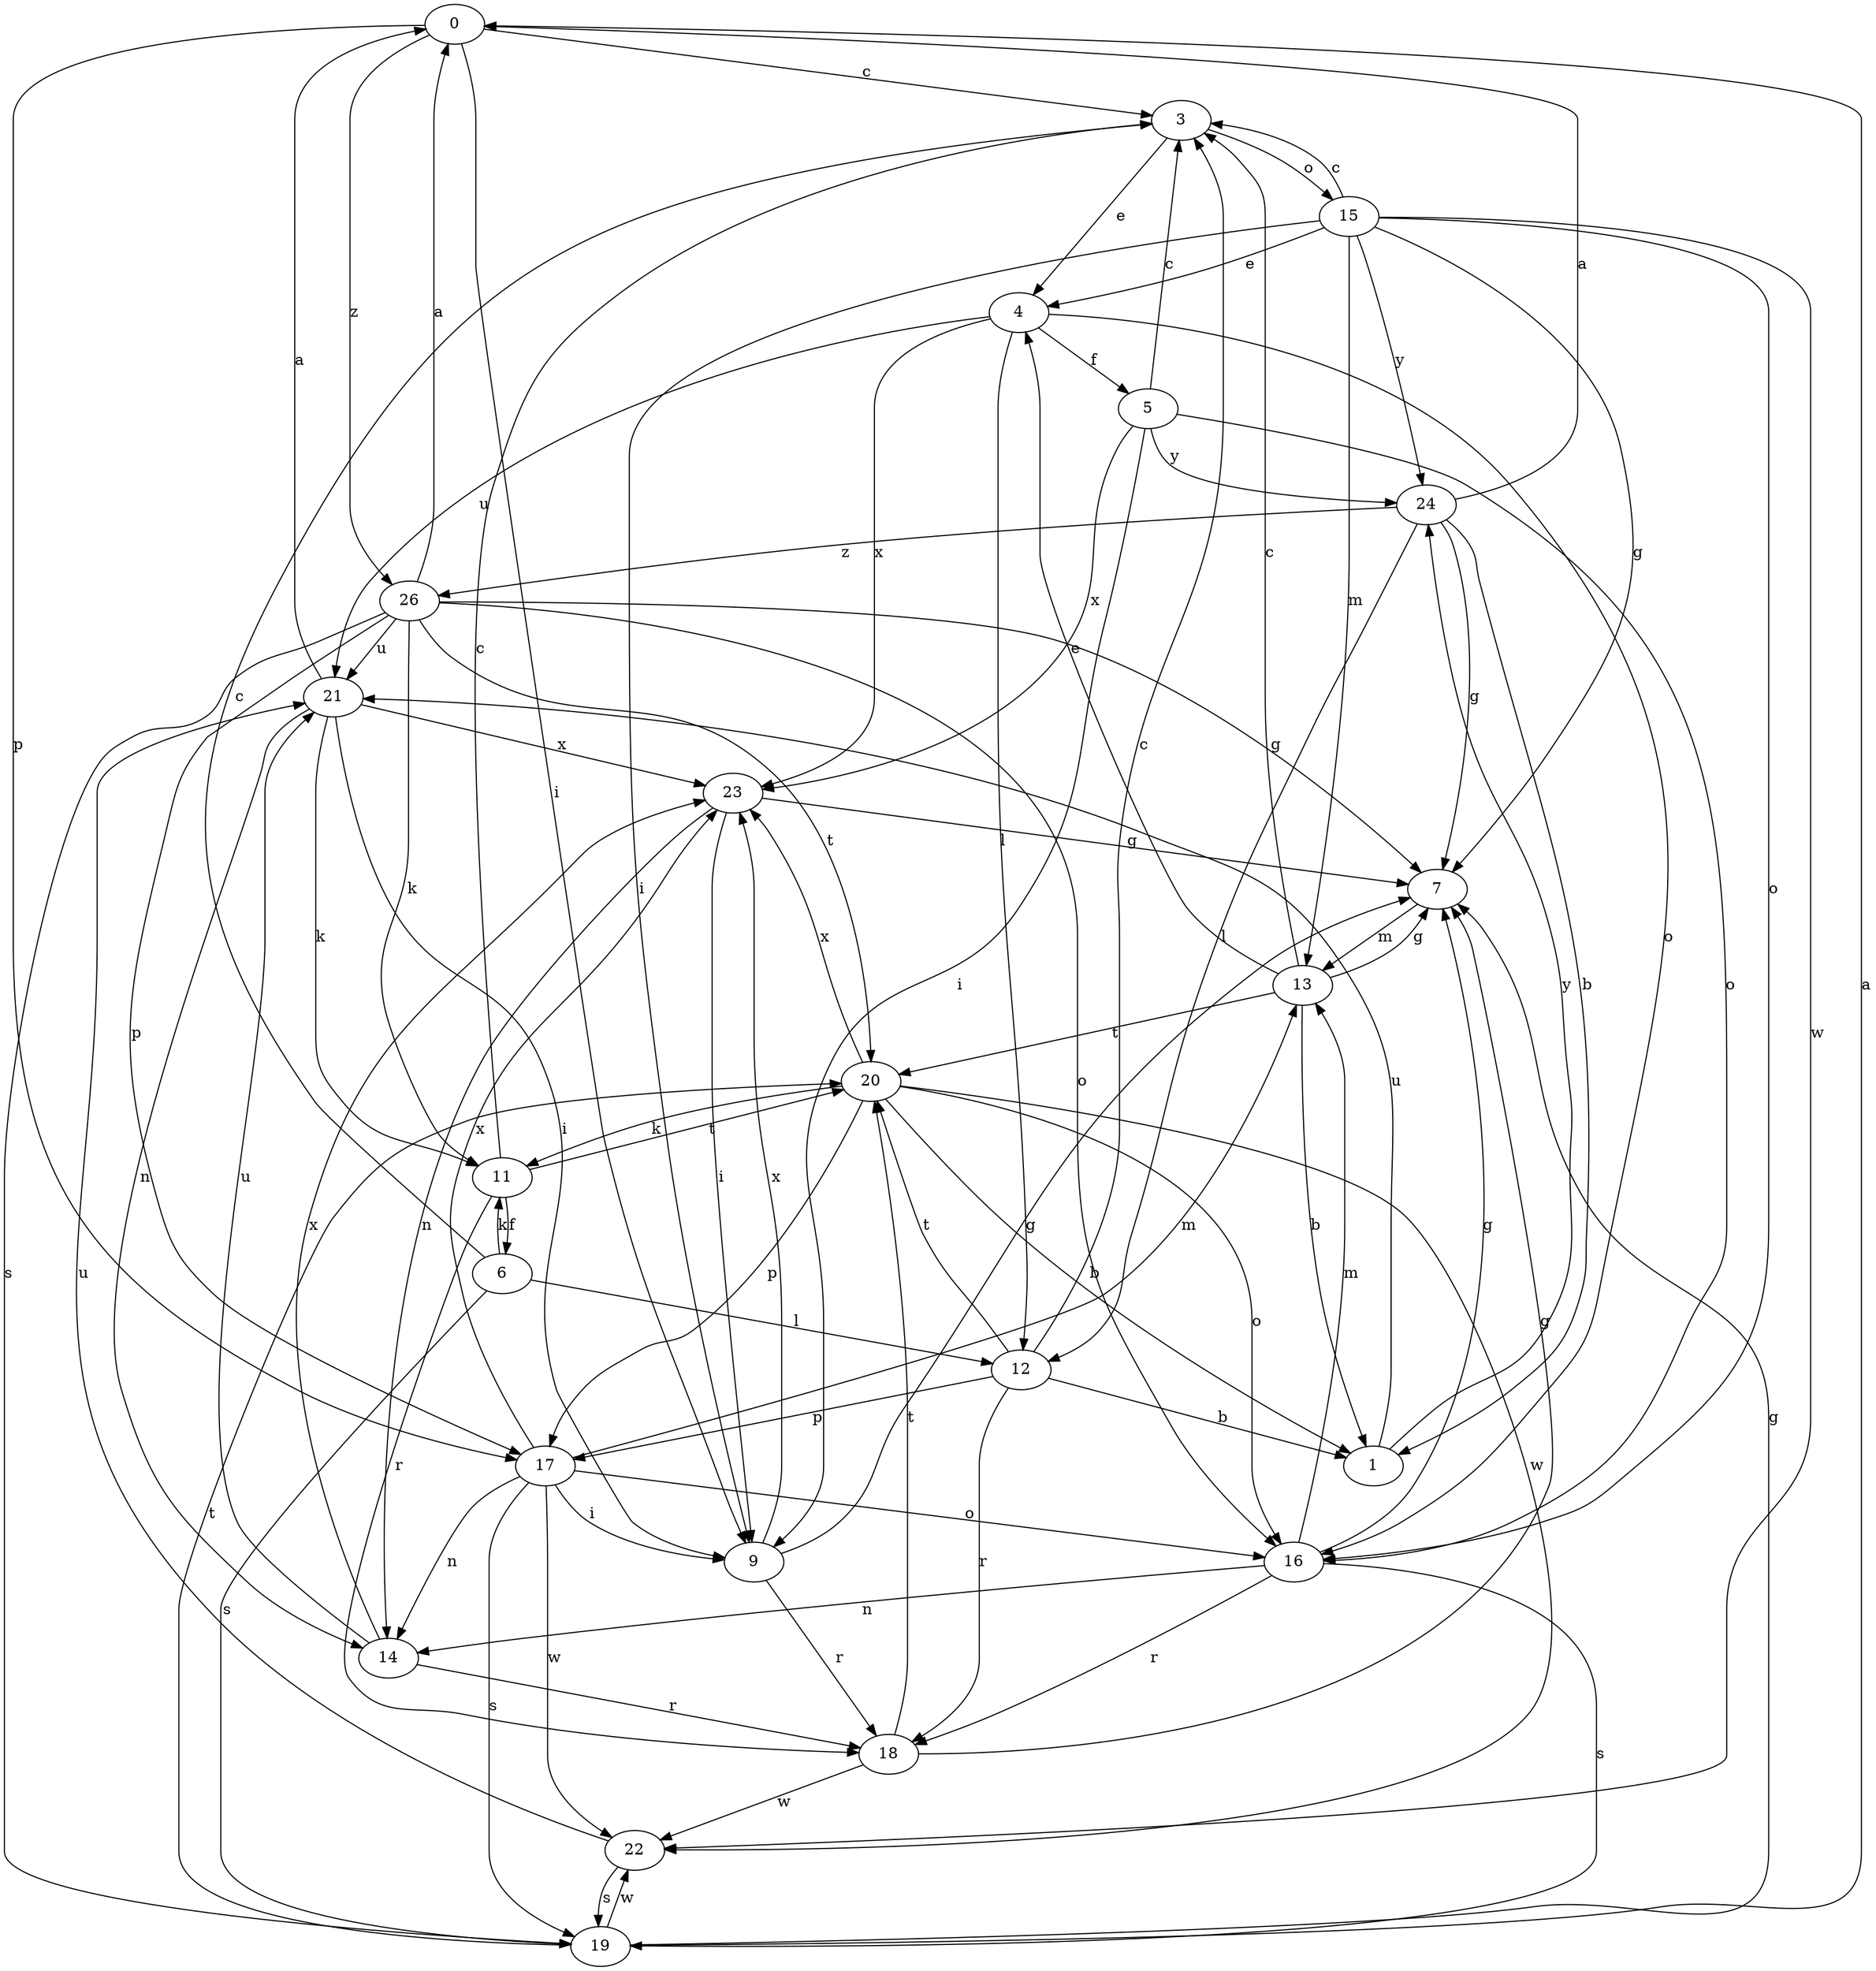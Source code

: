 strict digraph  {
0;
1;
3;
4;
5;
6;
7;
9;
11;
12;
13;
14;
15;
16;
17;
18;
19;
20;
21;
22;
23;
24;
26;
0 -> 3  [label=c];
0 -> 9  [label=i];
0 -> 17  [label=p];
0 -> 26  [label=z];
1 -> 21  [label=u];
1 -> 24  [label=y];
3 -> 4  [label=e];
3 -> 15  [label=o];
4 -> 5  [label=f];
4 -> 12  [label=l];
4 -> 16  [label=o];
4 -> 21  [label=u];
4 -> 23  [label=x];
5 -> 3  [label=c];
5 -> 9  [label=i];
5 -> 16  [label=o];
5 -> 23  [label=x];
5 -> 24  [label=y];
6 -> 3  [label=c];
6 -> 11  [label=k];
6 -> 12  [label=l];
6 -> 19  [label=s];
7 -> 13  [label=m];
9 -> 7  [label=g];
9 -> 18  [label=r];
9 -> 23  [label=x];
11 -> 3  [label=c];
11 -> 6  [label=f];
11 -> 18  [label=r];
11 -> 20  [label=t];
12 -> 1  [label=b];
12 -> 3  [label=c];
12 -> 17  [label=p];
12 -> 18  [label=r];
12 -> 20  [label=t];
13 -> 1  [label=b];
13 -> 3  [label=c];
13 -> 4  [label=e];
13 -> 7  [label=g];
13 -> 20  [label=t];
14 -> 18  [label=r];
14 -> 21  [label=u];
14 -> 23  [label=x];
15 -> 3  [label=c];
15 -> 4  [label=e];
15 -> 7  [label=g];
15 -> 9  [label=i];
15 -> 13  [label=m];
15 -> 16  [label=o];
15 -> 22  [label=w];
15 -> 24  [label=y];
16 -> 7  [label=g];
16 -> 13  [label=m];
16 -> 14  [label=n];
16 -> 18  [label=r];
16 -> 19  [label=s];
17 -> 9  [label=i];
17 -> 13  [label=m];
17 -> 14  [label=n];
17 -> 16  [label=o];
17 -> 19  [label=s];
17 -> 22  [label=w];
17 -> 23  [label=x];
18 -> 7  [label=g];
18 -> 20  [label=t];
18 -> 22  [label=w];
19 -> 0  [label=a];
19 -> 7  [label=g];
19 -> 20  [label=t];
19 -> 22  [label=w];
20 -> 1  [label=b];
20 -> 11  [label=k];
20 -> 16  [label=o];
20 -> 17  [label=p];
20 -> 22  [label=w];
20 -> 23  [label=x];
21 -> 0  [label=a];
21 -> 9  [label=i];
21 -> 11  [label=k];
21 -> 14  [label=n];
21 -> 23  [label=x];
22 -> 19  [label=s];
22 -> 21  [label=u];
23 -> 7  [label=g];
23 -> 9  [label=i];
23 -> 14  [label=n];
24 -> 0  [label=a];
24 -> 1  [label=b];
24 -> 7  [label=g];
24 -> 12  [label=l];
24 -> 26  [label=z];
26 -> 0  [label=a];
26 -> 7  [label=g];
26 -> 11  [label=k];
26 -> 16  [label=o];
26 -> 17  [label=p];
26 -> 19  [label=s];
26 -> 20  [label=t];
26 -> 21  [label=u];
}
